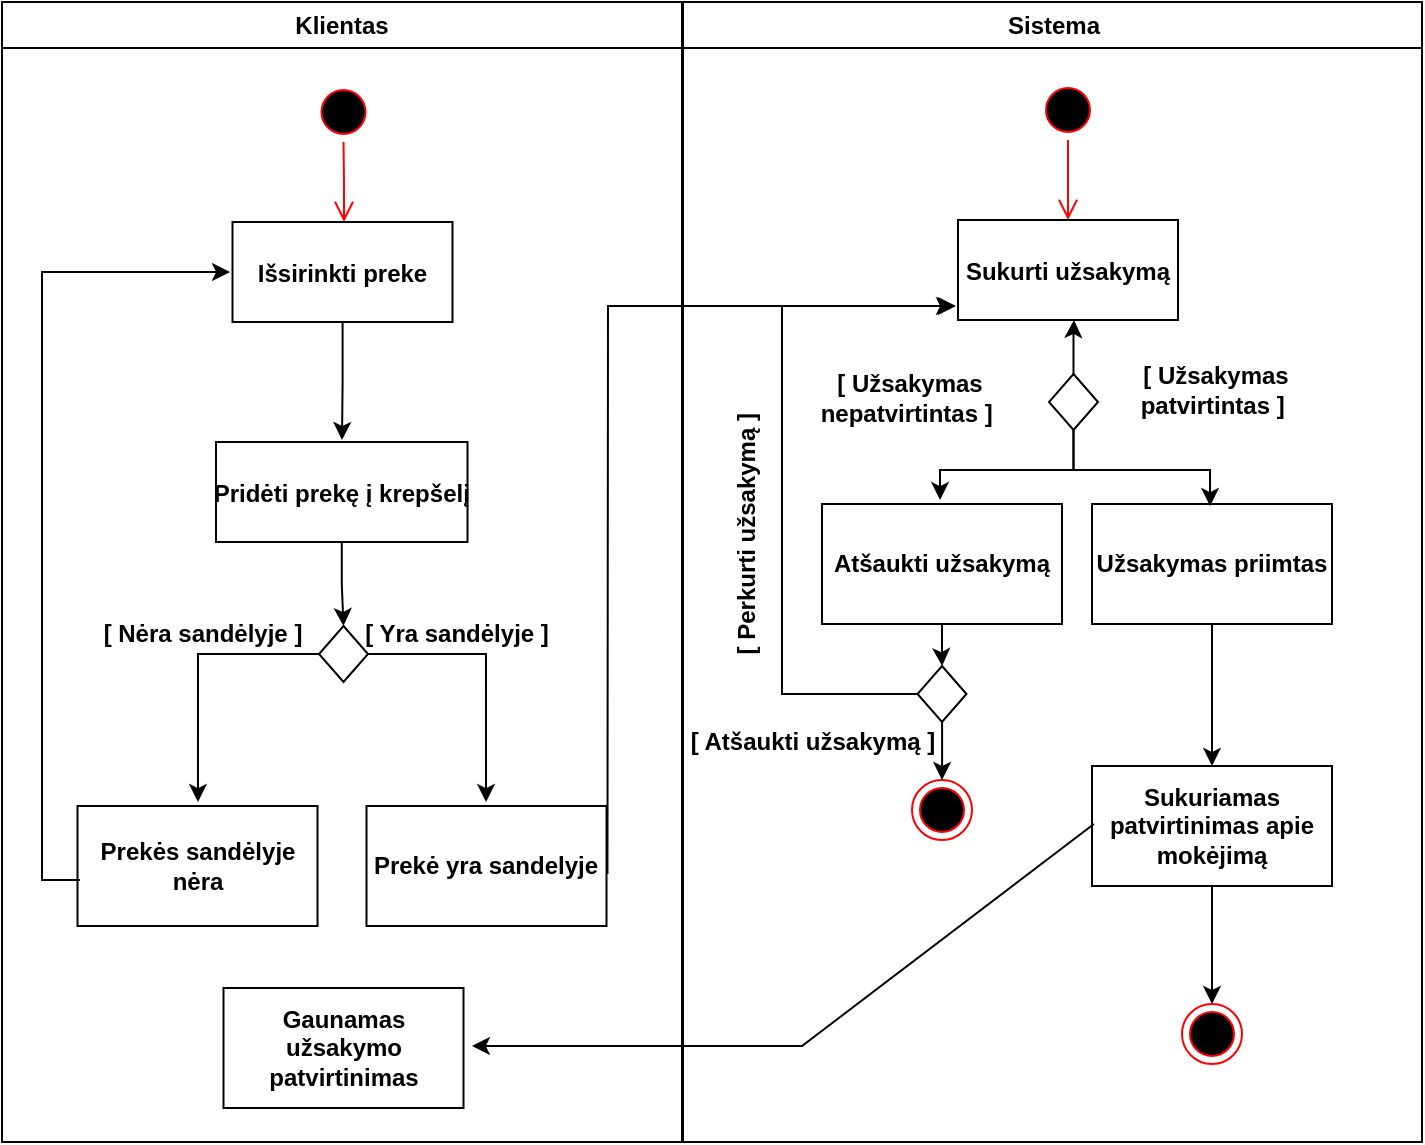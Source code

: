 <mxfile version="20.5.1" type="device"><diagram name="Page-1" id="e7e014a7-5840-1c2e-5031-d8a46d1fe8dd"><mxGraphModel dx="1422" dy="794" grid="1" gridSize="10" guides="1" tooltips="1" connect="1" arrows="1" fold="1" page="1" pageScale="1" pageWidth="1169" pageHeight="826" background="none" math="0" shadow="0"><root><mxCell id="0"/><mxCell id="1" parent="0"/><mxCell id="2" value="Klientas" style="swimlane;whiteSpace=wrap;fontStyle=1" parent="1" vertex="1"><mxGeometry x="120" y="128" width="340" height="570" as="geometry"/></mxCell><mxCell id="5" value="" style="ellipse;shape=startState;fillColor=#000000;strokeColor=#ff0000;fontStyle=1" parent="2" vertex="1"><mxGeometry x="155.75" y="40" width="30" height="30" as="geometry"/></mxCell><mxCell id="6" value="" style="edgeStyle=elbowEdgeStyle;elbow=horizontal;verticalAlign=bottom;endArrow=open;endSize=8;strokeColor=#FF0000;endFill=1;rounded=0;fontStyle=1" parent="2" source="5" target="7" edge="1"><mxGeometry x="155.75" y="40" as="geometry"><mxPoint x="170.75" y="110" as="targetPoint"/></mxGeometry></mxCell><mxCell id="oOg8kDWdV1xssByD2xV4-44" value="" style="edgeStyle=orthogonalEdgeStyle;rounded=0;orthogonalLoop=1;jettySize=auto;html=1;entryX=0.501;entryY=-0.02;entryDx=0;entryDy=0;entryPerimeter=0;fontStyle=1" edge="1" parent="2" source="7" target="8"><mxGeometry relative="1" as="geometry"/></mxCell><mxCell id="7" value="Išsirinkti preke" style="fontStyle=1" parent="2" vertex="1"><mxGeometry x="115.25" y="110" width="110" height="50" as="geometry"/></mxCell><mxCell id="oOg8kDWdV1xssByD2xV4-47" value="" style="edgeStyle=orthogonalEdgeStyle;rounded=0;orthogonalLoop=1;jettySize=auto;html=1;fontStyle=1" edge="1" parent="2" source="8" target="oOg8kDWdV1xssByD2xV4-46"><mxGeometry relative="1" as="geometry"/></mxCell><mxCell id="8" value="Pridėti prekę į krepšelį" style="fontStyle=1" parent="2" vertex="1"><mxGeometry x="107" y="220" width="125.75" height="50" as="geometry"/></mxCell><mxCell id="oOg8kDWdV1xssByD2xV4-50" value="" style="edgeStyle=orthogonalEdgeStyle;rounded=0;orthogonalLoop=1;jettySize=auto;html=1;entryX=0.502;entryY=-0.033;entryDx=0;entryDy=0;entryPerimeter=0;fontStyle=1" edge="1" parent="2" source="oOg8kDWdV1xssByD2xV4-46" target="oOg8kDWdV1xssByD2xV4-49"><mxGeometry relative="1" as="geometry"/></mxCell><mxCell id="oOg8kDWdV1xssByD2xV4-46" value="" style="rhombus;whiteSpace=wrap;html=1;fillColor=rgb(255, 255, 255);strokeColor=rgb(0, 0, 0);fontColor=rgb(0, 0, 0);fontStyle=1" vertex="1" parent="2"><mxGeometry x="158.5" y="312" width="24.5" height="28" as="geometry"/></mxCell><mxCell id="oOg8kDWdV1xssByD2xV4-49" value="Prekės sandėlyje nėra" style="whiteSpace=wrap;html=1;fillColor=rgb(255, 255, 255);strokeColor=rgb(0, 0, 0);fontColor=rgb(0, 0, 0);fontStyle=1" vertex="1" parent="2"><mxGeometry x="37.75" y="402" width="120" height="60" as="geometry"/></mxCell><mxCell id="oOg8kDWdV1xssByD2xV4-52" value="" style="edgeStyle=orthogonalEdgeStyle;rounded=0;orthogonalLoop=1;jettySize=auto;html=1;endArrow=none;endFill=0;startArrow=classic;startFill=1;exitX=0.498;exitY=-0.033;exitDx=0;exitDy=0;exitPerimeter=0;fontStyle=1" edge="1" parent="2" source="oOg8kDWdV1xssByD2xV4-51" target="oOg8kDWdV1xssByD2xV4-46"><mxGeometry relative="1" as="geometry"><Array as="points"><mxPoint x="242" y="326"/></Array></mxGeometry></mxCell><mxCell id="oOg8kDWdV1xssByD2xV4-51" value="Prekė yra sandelyje" style="whiteSpace=wrap;html=1;fillColor=rgb(255, 255, 255);strokeColor=rgb(0, 0, 0);fontColor=rgb(0, 0, 0);fontStyle=1" vertex="1" parent="2"><mxGeometry x="182.25" y="402" width="120" height="60" as="geometry"/></mxCell><mxCell id="oOg8kDWdV1xssByD2xV4-70" value="" style="endArrow=classic;html=1;rounded=0;entryX=-0.011;entryY=0.5;entryDx=0;entryDy=0;entryPerimeter=0;exitX=0.01;exitY=0.617;exitDx=0;exitDy=0;exitPerimeter=0;fontStyle=1" edge="1" parent="2" source="oOg8kDWdV1xssByD2xV4-49" target="7"><mxGeometry width="50" height="50" relative="1" as="geometry"><mxPoint x="39.75" y="402" as="sourcePoint"/><mxPoint x="375.75" y="342" as="targetPoint"/><Array as="points"><mxPoint x="20" y="439"/><mxPoint x="20" y="135"/></Array></mxGeometry></mxCell><mxCell id="oOg8kDWdV1xssByD2xV4-72" value="Gaunamas užsakymo patvirtinimas" style="rounded=0;whiteSpace=wrap;html=1;fontStyle=1" vertex="1" parent="2"><mxGeometry x="110.75" y="493" width="120" height="60" as="geometry"/></mxCell><mxCell id="oOg8kDWdV1xssByD2xV4-79" value="[ Yra sandėlyje ]" style="text;html=1;strokeColor=none;fillColor=none;align=center;verticalAlign=middle;whiteSpace=wrap;rounded=0;fontStyle=1" vertex="1" parent="2"><mxGeometry x="165.25" y="312" width="124.75" height="8" as="geometry"/></mxCell><mxCell id="oOg8kDWdV1xssByD2xV4-86" value="[ Nėra sandėlyje ]" style="text;html=1;strokeColor=none;fillColor=none;align=center;verticalAlign=middle;whiteSpace=wrap;rounded=0;fontStyle=1" vertex="1" parent="2"><mxGeometry x="37.75" y="312" width="124.75" height="8" as="geometry"/></mxCell><mxCell id="3" value="Sistema" style="swimlane;whiteSpace=wrap;fontStyle=1" parent="1" vertex="1"><mxGeometry x="460.5" y="128" width="369.5" height="570" as="geometry"/></mxCell><mxCell id="13" value="" style="ellipse;shape=startState;fillColor=#000000;strokeColor=#ff0000;fontStyle=1" parent="3" vertex="1"><mxGeometry x="177.5" y="39" width="30" height="30" as="geometry"/></mxCell><mxCell id="14" value="" style="edgeStyle=elbowEdgeStyle;elbow=horizontal;verticalAlign=bottom;endArrow=open;endSize=8;strokeColor=#FF0000;endFill=1;rounded=0;fontStyle=1" parent="3" source="13" target="15" edge="1"><mxGeometry x="157.5" y="19" as="geometry"><mxPoint x="172.5" y="89" as="targetPoint"/></mxGeometry></mxCell><mxCell id="15" value="Sukurti užsakymą" style="fontStyle=1" parent="3" vertex="1"><mxGeometry x="137.5" y="109" width="110" height="50" as="geometry"/></mxCell><mxCell id="oOg8kDWdV1xssByD2xV4-75" value="" style="edgeStyle=orthogonalEdgeStyle;rounded=0;orthogonalLoop=1;jettySize=auto;html=1;fontStyle=1" edge="1" parent="3" source="oOg8kDWdV1xssByD2xV4-54" target="oOg8kDWdV1xssByD2xV4-74"><mxGeometry relative="1" as="geometry"/></mxCell><mxCell id="oOg8kDWdV1xssByD2xV4-54" value="Atšaukti užsakymą" style="whiteSpace=wrap;html=1;fillColor=rgb(255, 255, 255);strokeColor=rgb(0, 0, 0);fontColor=rgb(0, 0, 0);fontStyle=1" vertex="1" parent="3"><mxGeometry x="69.5" y="251" width="120" height="60" as="geometry"/></mxCell><mxCell id="oOg8kDWdV1xssByD2xV4-63" value="" style="edgeStyle=orthogonalEdgeStyle;rounded=0;orthogonalLoop=1;jettySize=auto;html=1;fontStyle=1" edge="1" parent="3" source="oOg8kDWdV1xssByD2xV4-56" target="oOg8kDWdV1xssByD2xV4-62"><mxGeometry relative="1" as="geometry"/></mxCell><mxCell id="oOg8kDWdV1xssByD2xV4-56" value="Užsakymas priimtas" style="whiteSpace=wrap;html=1;fillColor=rgb(255, 255, 255);strokeColor=rgb(0, 0, 0);fontColor=rgb(0, 0, 0);fontStyle=1" vertex="1" parent="3"><mxGeometry x="204.5" y="251" width="120" height="60" as="geometry"/></mxCell><mxCell id="oOg8kDWdV1xssByD2xV4-58" value="" style="edgeStyle=orthogonalEdgeStyle;rounded=0;orthogonalLoop=1;jettySize=auto;html=1;entryX=0.492;entryY=-0.033;entryDx=0;entryDy=0;entryPerimeter=0;fontStyle=1" edge="1" parent="3" source="oOg8kDWdV1xssByD2xV4-57" target="oOg8kDWdV1xssByD2xV4-54"><mxGeometry relative="1" as="geometry"><Array as="points"><mxPoint x="195" y="234"/><mxPoint x="129" y="234"/></Array></mxGeometry></mxCell><mxCell id="oOg8kDWdV1xssByD2xV4-59" value="" style="edgeStyle=orthogonalEdgeStyle;rounded=0;orthogonalLoop=1;jettySize=auto;html=1;entryX=0.492;entryY=0.017;entryDx=0;entryDy=0;entryPerimeter=0;fontStyle=1" edge="1" parent="3" source="oOg8kDWdV1xssByD2xV4-57" target="oOg8kDWdV1xssByD2xV4-56"><mxGeometry relative="1" as="geometry"><Array as="points"><mxPoint x="195" y="234"/><mxPoint x="264" y="234"/></Array></mxGeometry></mxCell><mxCell id="oOg8kDWdV1xssByD2xV4-61" value="" style="edgeStyle=orthogonalEdgeStyle;rounded=0;orthogonalLoop=1;jettySize=auto;html=1;entryX=0.527;entryY=1;entryDx=0;entryDy=0;entryPerimeter=0;fontStyle=1" edge="1" parent="3" source="oOg8kDWdV1xssByD2xV4-57" target="15"><mxGeometry relative="1" as="geometry"/></mxCell><mxCell id="oOg8kDWdV1xssByD2xV4-57" value="" style="rhombus;whiteSpace=wrap;html=1;fillColor=rgb(255, 255, 255);strokeColor=rgb(0, 0, 0);fontColor=rgb(0, 0, 0);fontStyle=1" vertex="1" parent="3"><mxGeometry x="183" y="186" width="24.5" height="28" as="geometry"/></mxCell><mxCell id="oOg8kDWdV1xssByD2xV4-66" value="" style="edgeStyle=orthogonalEdgeStyle;rounded=0;orthogonalLoop=1;jettySize=auto;html=1;fontStyle=1" edge="1" parent="3" source="oOg8kDWdV1xssByD2xV4-62" target="oOg8kDWdV1xssByD2xV4-64"><mxGeometry relative="1" as="geometry"/></mxCell><mxCell id="oOg8kDWdV1xssByD2xV4-62" value="Sukuriamas patvirtinimas apie mokėjimą" style="whiteSpace=wrap;html=1;fillColor=rgb(255, 255, 255);strokeColor=rgb(0, 0, 0);fontColor=rgb(0, 0, 0);fontStyle=1" vertex="1" parent="3"><mxGeometry x="204.5" y="382" width="120" height="60" as="geometry"/></mxCell><mxCell id="oOg8kDWdV1xssByD2xV4-64" value="" style="ellipse;html=1;shape=endState;fillColor=#000000;strokeColor=#ff0000;fontStyle=1" vertex="1" parent="3"><mxGeometry x="249.5" y="501" width="30" height="30" as="geometry"/></mxCell><mxCell id="oOg8kDWdV1xssByD2xV4-67" value="" style="ellipse;html=1;shape=endState;fillColor=#000000;strokeColor=#ff0000;fontStyle=1" vertex="1" parent="3"><mxGeometry x="114.5" y="389" width="30" height="30" as="geometry"/></mxCell><mxCell id="oOg8kDWdV1xssByD2xV4-76" value="" style="edgeStyle=orthogonalEdgeStyle;rounded=0;orthogonalLoop=1;jettySize=auto;html=1;fontStyle=1" edge="1" parent="3" source="oOg8kDWdV1xssByD2xV4-74" target="oOg8kDWdV1xssByD2xV4-67"><mxGeometry relative="1" as="geometry"/></mxCell><mxCell id="oOg8kDWdV1xssByD2xV4-74" value="" style="rhombus;whiteSpace=wrap;html=1;fillColor=rgb(255, 255, 255);strokeColor=rgb(0, 0, 0);fontColor=rgb(0, 0, 0);fontStyle=1" vertex="1" parent="3"><mxGeometry x="117.25" y="332" width="24.5" height="28" as="geometry"/></mxCell><mxCell id="oOg8kDWdV1xssByD2xV4-77" value="" style="endArrow=classic;html=1;rounded=0;exitX=0;exitY=0.5;exitDx=0;exitDy=0;entryX=-0.009;entryY=0.86;entryDx=0;entryDy=0;entryPerimeter=0;fontStyle=1" edge="1" parent="3" source="oOg8kDWdV1xssByD2xV4-74" target="15"><mxGeometry width="50" height="50" relative="1" as="geometry"><mxPoint x="-0.5" y="402" as="sourcePoint"/><mxPoint x="49.5" y="352" as="targetPoint"/><Array as="points"><mxPoint x="49.5" y="346"/><mxPoint x="49.5" y="252"/><mxPoint x="49.5" y="152"/></Array></mxGeometry></mxCell><mxCell id="oOg8kDWdV1xssByD2xV4-80" value="[ Atšaukti užsakymą ]" style="text;html=1;strokeColor=none;fillColor=none;align=center;verticalAlign=middle;whiteSpace=wrap;rounded=0;fontStyle=1" vertex="1" parent="3"><mxGeometry x="2.13" y="366" width="124.75" height="8" as="geometry"/></mxCell><mxCell id="oOg8kDWdV1xssByD2xV4-81" value="[ Užsakymas patvirtintas ]&amp;nbsp;" style="text;html=1;strokeColor=none;fillColor=none;align=center;verticalAlign=middle;whiteSpace=wrap;rounded=0;fontStyle=1" vertex="1" parent="3"><mxGeometry x="202.13" y="178" width="127.87" height="32" as="geometry"/></mxCell><mxCell id="oOg8kDWdV1xssByD2xV4-82" value="[ Užsakymas nepatvirtintas ]&amp;nbsp;" style="text;html=1;strokeColor=none;fillColor=none;align=center;verticalAlign=middle;whiteSpace=wrap;rounded=0;fontStyle=1" vertex="1" parent="3"><mxGeometry x="49.63" y="182" width="127.87" height="32" as="geometry"/></mxCell><mxCell id="oOg8kDWdV1xssByD2xV4-85" value="[ Perkurti užsakymą ]" style="text;html=1;strokeColor=none;fillColor=none;align=center;verticalAlign=middle;whiteSpace=wrap;rounded=0;rotation=-90;fontStyle=1" vertex="1" parent="3"><mxGeometry x="-30.5" y="262" width="124.75" height="8" as="geometry"/></mxCell><mxCell id="oOg8kDWdV1xssByD2xV4-69" value="" style="endArrow=classic;html=1;rounded=0;exitX=1.004;exitY=0.567;exitDx=0;exitDy=0;exitPerimeter=0;entryX=-0.018;entryY=0.86;entryDx=0;entryDy=0;entryPerimeter=0;fontStyle=1" edge="1" parent="1" source="oOg8kDWdV1xssByD2xV4-51" target="15"><mxGeometry width="50" height="50" relative="1" as="geometry"><mxPoint x="560" y="520" as="sourcePoint"/><mxPoint x="610" y="470" as="targetPoint"/><Array as="points"><mxPoint x="423" y="280"/></Array></mxGeometry></mxCell><mxCell id="oOg8kDWdV1xssByD2xV4-73" value="" style="endArrow=classic;html=1;rounded=0;exitX=0.008;exitY=0.483;exitDx=0;exitDy=0;exitPerimeter=0;entryX=1.035;entryY=0.483;entryDx=0;entryDy=0;entryPerimeter=0;fontStyle=1" edge="1" parent="1" source="oOg8kDWdV1xssByD2xV4-62" target="oOg8kDWdV1xssByD2xV4-72"><mxGeometry width="50" height="50" relative="1" as="geometry"><mxPoint x="460" y="520" as="sourcePoint"/><mxPoint x="510" y="470" as="targetPoint"/><Array as="points"><mxPoint x="520" y="650"/></Array></mxGeometry></mxCell></root></mxGraphModel></diagram></mxfile>
